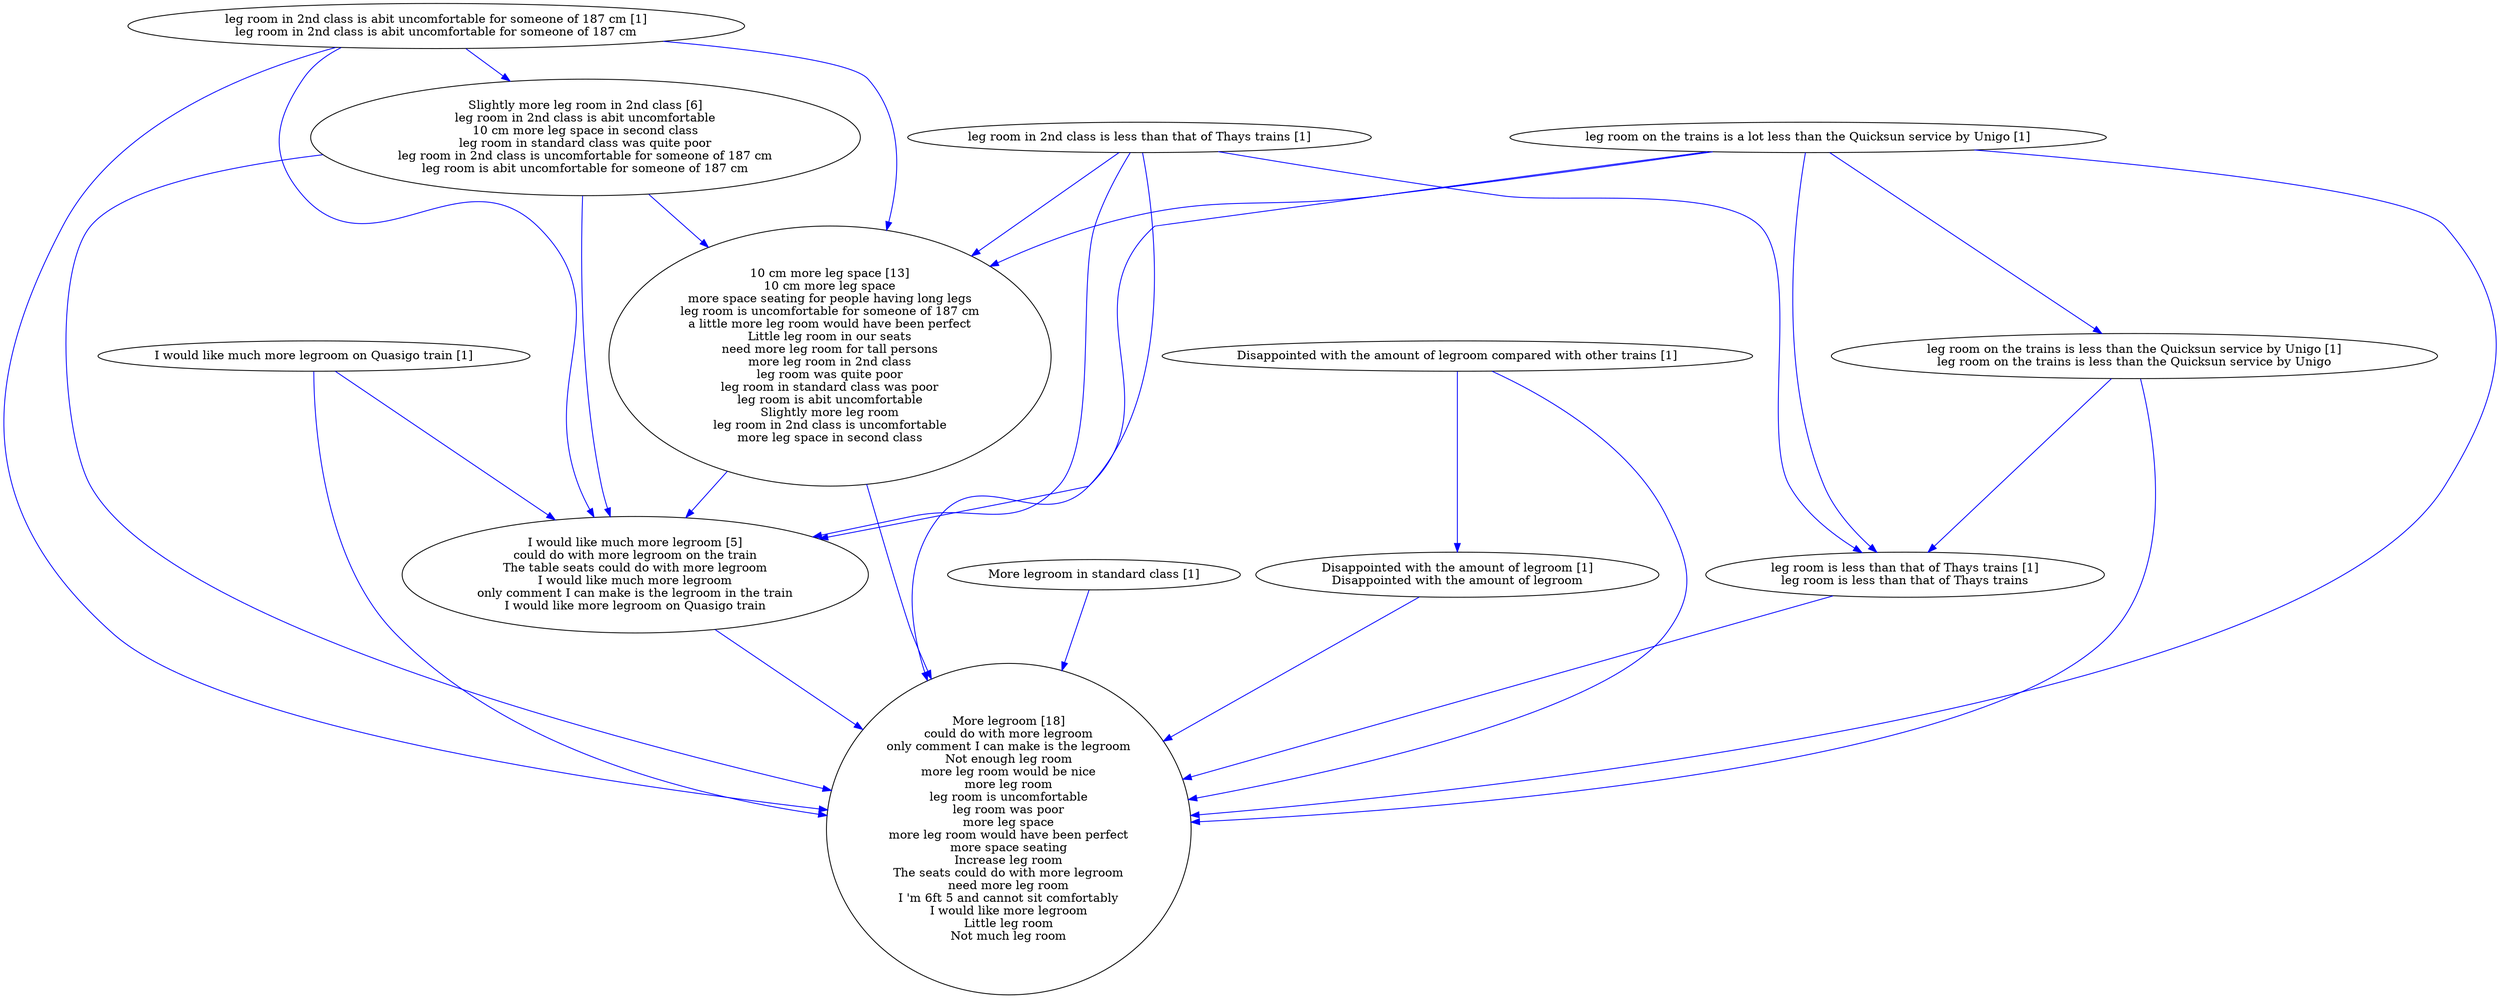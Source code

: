 digraph collapsedGraph {
"10 cm more leg space [13]\n10 cm more leg space\nmore space seating for people having long legs\nleg room is uncomfortable for someone of 187 cm\na little more leg room would have been perfect\nLittle leg room in our seats\nneed more leg room for tall persons\nmore leg room in 2nd class\nleg room was quite poor\nleg room in standard class was poor\nleg room is abit uncomfortable\nSlightly more leg room\nleg room in 2nd class is uncomfortable\nmore leg space in second class""I would like much more legroom [5]\ncould do with more legroom on the train\nThe table seats could do with more legroom\nI would like much more legroom\nonly comment I can make is the legroom in the train\nI would like more legroom on Quasigo train""Slightly more leg room in 2nd class [6]\nleg room in 2nd class is abit uncomfortable\n10 cm more leg space in second class\nleg room in standard class was quite poor\nleg room in 2nd class is uncomfortable for someone of 187 cm\nleg room is abit uncomfortable for someone of 187 cm""More legroom [18]\ncould do with more legroom\nonly comment I can make is the legroom\nNot enough leg room\nmore leg room would be nice\nmore leg room\nleg room is uncomfortable\nleg room was poor\nmore leg space\nmore leg room would have been perfect\nmore space seating\nIncrease leg room\nThe seats could do with more legroom\nneed more leg room\nI 'm 6ft 5 and cannot sit comfortably\nI would like more legroom\nLittle leg room\nNot much leg room""Disappointed with the amount of legroom compared with other trains [1]""Disappointed with the amount of legroom [1]\nDisappointed with the amount of legroom""I would like much more legroom on Quasigo train [1]""More legroom in standard class [1]""leg room in 2nd class is abit uncomfortable for someone of 187 cm [1]\nleg room in 2nd class is abit uncomfortable for someone of 187 cm""leg room in 2nd class is less than that of Thays trains [1]""leg room is less than that of Thays trains [1]\nleg room is less than that of Thays trains""leg room on the trains is a lot less than the Quicksun service by Unigo [1]""leg room on the trains is less than the Quicksun service by Unigo [1]\nleg room on the trains is less than the Quicksun service by Unigo""Disappointed with the amount of legroom compared with other trains [1]" -> "Disappointed with the amount of legroom [1]\nDisappointed with the amount of legroom" [color=blue]
"I would like much more legroom on Quasigo train [1]" -> "I would like much more legroom [5]\ncould do with more legroom on the train\nThe table seats could do with more legroom\nI would like much more legroom\nonly comment I can make is the legroom in the train\nI would like more legroom on Quasigo train" [color=blue]
"Slightly more leg room in 2nd class [6]\nleg room in 2nd class is abit uncomfortable\n10 cm more leg space in second class\nleg room in standard class was quite poor\nleg room in 2nd class is uncomfortable for someone of 187 cm\nleg room is abit uncomfortable for someone of 187 cm" -> "10 cm more leg space [13]\n10 cm more leg space\nmore space seating for people having long legs\nleg room is uncomfortable for someone of 187 cm\na little more leg room would have been perfect\nLittle leg room in our seats\nneed more leg room for tall persons\nmore leg room in 2nd class\nleg room was quite poor\nleg room in standard class was poor\nleg room is abit uncomfortable\nSlightly more leg room\nleg room in 2nd class is uncomfortable\nmore leg space in second class" [color=blue]
"leg room in 2nd class is less than that of Thays trains [1]" -> "leg room is less than that of Thays trains [1]\nleg room is less than that of Thays trains" [color=blue]
"leg room in 2nd class is abit uncomfortable for someone of 187 cm [1]\nleg room in 2nd class is abit uncomfortable for someone of 187 cm" -> "10 cm more leg space [13]\n10 cm more leg space\nmore space seating for people having long legs\nleg room is uncomfortable for someone of 187 cm\na little more leg room would have been perfect\nLittle leg room in our seats\nneed more leg room for tall persons\nmore leg room in 2nd class\nleg room was quite poor\nleg room in standard class was poor\nleg room is abit uncomfortable\nSlightly more leg room\nleg room in 2nd class is uncomfortable\nmore leg space in second class" [color=blue]
"leg room in 2nd class is abit uncomfortable for someone of 187 cm [1]\nleg room in 2nd class is abit uncomfortable for someone of 187 cm" -> "Slightly more leg room in 2nd class [6]\nleg room in 2nd class is abit uncomfortable\n10 cm more leg space in second class\nleg room in standard class was quite poor\nleg room in 2nd class is uncomfortable for someone of 187 cm\nleg room is abit uncomfortable for someone of 187 cm" [color=blue]
"leg room on the trains is a lot less than the Quicksun service by Unigo [1]" -> "leg room on the trains is less than the Quicksun service by Unigo [1]\nleg room on the trains is less than the Quicksun service by Unigo" [color=blue]
"leg room on the trains is less than the Quicksun service by Unigo [1]\nleg room on the trains is less than the Quicksun service by Unigo" -> "leg room is less than that of Thays trains [1]\nleg room is less than that of Thays trains" [color=blue]
"leg room on the trains is a lot less than the Quicksun service by Unigo [1]" -> "leg room is less than that of Thays trains [1]\nleg room is less than that of Thays trains" [color=blue]
"leg room on the trains is a lot less than the Quicksun service by Unigo [1]" -> "10 cm more leg space [13]\n10 cm more leg space\nmore space seating for people having long legs\nleg room is uncomfortable for someone of 187 cm\na little more leg room would have been perfect\nLittle leg room in our seats\nneed more leg room for tall persons\nmore leg room in 2nd class\nleg room was quite poor\nleg room in standard class was poor\nleg room is abit uncomfortable\nSlightly more leg room\nleg room in 2nd class is uncomfortable\nmore leg space in second class" [color=blue]
"leg room in 2nd class is less than that of Thays trains [1]" -> "10 cm more leg space [13]\n10 cm more leg space\nmore space seating for people having long legs\nleg room is uncomfortable for someone of 187 cm\na little more leg room would have been perfect\nLittle leg room in our seats\nneed more leg room for tall persons\nmore leg room in 2nd class\nleg room was quite poor\nleg room in standard class was poor\nleg room is abit uncomfortable\nSlightly more leg room\nleg room in 2nd class is uncomfortable\nmore leg space in second class" [color=blue]
"10 cm more leg space [13]\n10 cm more leg space\nmore space seating for people having long legs\nleg room is uncomfortable for someone of 187 cm\na little more leg room would have been perfect\nLittle leg room in our seats\nneed more leg room for tall persons\nmore leg room in 2nd class\nleg room was quite poor\nleg room in standard class was poor\nleg room is abit uncomfortable\nSlightly more leg room\nleg room in 2nd class is uncomfortable\nmore leg space in second class" -> "More legroom [18]\ncould do with more legroom\nonly comment I can make is the legroom\nNot enough leg room\nmore leg room would be nice\nmore leg room\nleg room is uncomfortable\nleg room was poor\nmore leg space\nmore leg room would have been perfect\nmore space seating\nIncrease leg room\nThe seats could do with more legroom\nneed more leg room\nI 'm 6ft 5 and cannot sit comfortably\nI would like more legroom\nLittle leg room\nNot much leg room" [color=blue]
"Disappointed with the amount of legroom compared with other trains [1]" -> "More legroom [18]\ncould do with more legroom\nonly comment I can make is the legroom\nNot enough leg room\nmore leg room would be nice\nmore leg room\nleg room is uncomfortable\nleg room was poor\nmore leg space\nmore leg room would have been perfect\nmore space seating\nIncrease leg room\nThe seats could do with more legroom\nneed more leg room\nI 'm 6ft 5 and cannot sit comfortably\nI would like more legroom\nLittle leg room\nNot much leg room" [color=blue]
"Disappointed with the amount of legroom [1]\nDisappointed with the amount of legroom" -> "More legroom [18]\ncould do with more legroom\nonly comment I can make is the legroom\nNot enough leg room\nmore leg room would be nice\nmore leg room\nleg room is uncomfortable\nleg room was poor\nmore leg space\nmore leg room would have been perfect\nmore space seating\nIncrease leg room\nThe seats could do with more legroom\nneed more leg room\nI 'm 6ft 5 and cannot sit comfortably\nI would like more legroom\nLittle leg room\nNot much leg room" [color=blue]
"I would like much more legroom on Quasigo train [1]" -> "More legroom [18]\ncould do with more legroom\nonly comment I can make is the legroom\nNot enough leg room\nmore leg room would be nice\nmore leg room\nleg room is uncomfortable\nleg room was poor\nmore leg space\nmore leg room would have been perfect\nmore space seating\nIncrease leg room\nThe seats could do with more legroom\nneed more leg room\nI 'm 6ft 5 and cannot sit comfortably\nI would like more legroom\nLittle leg room\nNot much leg room" [color=blue]
"I would like much more legroom [5]\ncould do with more legroom on the train\nThe table seats could do with more legroom\nI would like much more legroom\nonly comment I can make is the legroom in the train\nI would like more legroom on Quasigo train" -> "More legroom [18]\ncould do with more legroom\nonly comment I can make is the legroom\nNot enough leg room\nmore leg room would be nice\nmore leg room\nleg room is uncomfortable\nleg room was poor\nmore leg space\nmore leg room would have been perfect\nmore space seating\nIncrease leg room\nThe seats could do with more legroom\nneed more leg room\nI 'm 6ft 5 and cannot sit comfortably\nI would like more legroom\nLittle leg room\nNot much leg room" [color=blue]
"10 cm more leg space [13]\n10 cm more leg space\nmore space seating for people having long legs\nleg room is uncomfortable for someone of 187 cm\na little more leg room would have been perfect\nLittle leg room in our seats\nneed more leg room for tall persons\nmore leg room in 2nd class\nleg room was quite poor\nleg room in standard class was poor\nleg room is abit uncomfortable\nSlightly more leg room\nleg room in 2nd class is uncomfortable\nmore leg space in second class" -> "I would like much more legroom [5]\ncould do with more legroom on the train\nThe table seats could do with more legroom\nI would like much more legroom\nonly comment I can make is the legroom in the train\nI would like more legroom on Quasigo train" [color=blue]
"More legroom in standard class [1]" -> "More legroom [18]\ncould do with more legroom\nonly comment I can make is the legroom\nNot enough leg room\nmore leg room would be nice\nmore leg room\nleg room is uncomfortable\nleg room was poor\nmore leg space\nmore leg room would have been perfect\nmore space seating\nIncrease leg room\nThe seats could do with more legroom\nneed more leg room\nI 'm 6ft 5 and cannot sit comfortably\nI would like more legroom\nLittle leg room\nNot much leg room" [color=blue]
"Slightly more leg room in 2nd class [6]\nleg room in 2nd class is abit uncomfortable\n10 cm more leg space in second class\nleg room in standard class was quite poor\nleg room in 2nd class is uncomfortable for someone of 187 cm\nleg room is abit uncomfortable for someone of 187 cm" -> "More legroom [18]\ncould do with more legroom\nonly comment I can make is the legroom\nNot enough leg room\nmore leg room would be nice\nmore leg room\nleg room is uncomfortable\nleg room was poor\nmore leg space\nmore leg room would have been perfect\nmore space seating\nIncrease leg room\nThe seats could do with more legroom\nneed more leg room\nI 'm 6ft 5 and cannot sit comfortably\nI would like more legroom\nLittle leg room\nNot much leg room" [color=blue]
"Slightly more leg room in 2nd class [6]\nleg room in 2nd class is abit uncomfortable\n10 cm more leg space in second class\nleg room in standard class was quite poor\nleg room in 2nd class is uncomfortable for someone of 187 cm\nleg room is abit uncomfortable for someone of 187 cm" -> "I would like much more legroom [5]\ncould do with more legroom on the train\nThe table seats could do with more legroom\nI would like much more legroom\nonly comment I can make is the legroom in the train\nI would like more legroom on Quasigo train" [color=blue]
"leg room in 2nd class is abit uncomfortable for someone of 187 cm [1]\nleg room in 2nd class is abit uncomfortable for someone of 187 cm" -> "More legroom [18]\ncould do with more legroom\nonly comment I can make is the legroom\nNot enough leg room\nmore leg room would be nice\nmore leg room\nleg room is uncomfortable\nleg room was poor\nmore leg space\nmore leg room would have been perfect\nmore space seating\nIncrease leg room\nThe seats could do with more legroom\nneed more leg room\nI 'm 6ft 5 and cannot sit comfortably\nI would like more legroom\nLittle leg room\nNot much leg room" [color=blue]
"leg room in 2nd class is abit uncomfortable for someone of 187 cm [1]\nleg room in 2nd class is abit uncomfortable for someone of 187 cm" -> "I would like much more legroom [5]\ncould do with more legroom on the train\nThe table seats could do with more legroom\nI would like much more legroom\nonly comment I can make is the legroom in the train\nI would like more legroom on Quasigo train" [color=blue]
"leg room in 2nd class is less than that of Thays trains [1]" -> "More legroom [18]\ncould do with more legroom\nonly comment I can make is the legroom\nNot enough leg room\nmore leg room would be nice\nmore leg room\nleg room is uncomfortable\nleg room was poor\nmore leg space\nmore leg room would have been perfect\nmore space seating\nIncrease leg room\nThe seats could do with more legroom\nneed more leg room\nI 'm 6ft 5 and cannot sit comfortably\nI would like more legroom\nLittle leg room\nNot much leg room" [color=blue]
"leg room in 2nd class is less than that of Thays trains [1]" -> "I would like much more legroom [5]\ncould do with more legroom on the train\nThe table seats could do with more legroom\nI would like much more legroom\nonly comment I can make is the legroom in the train\nI would like more legroom on Quasigo train" [color=blue]
"leg room is less than that of Thays trains [1]\nleg room is less than that of Thays trains" -> "More legroom [18]\ncould do with more legroom\nonly comment I can make is the legroom\nNot enough leg room\nmore leg room would be nice\nmore leg room\nleg room is uncomfortable\nleg room was poor\nmore leg space\nmore leg room would have been perfect\nmore space seating\nIncrease leg room\nThe seats could do with more legroom\nneed more leg room\nI 'm 6ft 5 and cannot sit comfortably\nI would like more legroom\nLittle leg room\nNot much leg room" [color=blue]
"leg room on the trains is a lot less than the Quicksun service by Unigo [1]" -> "More legroom [18]\ncould do with more legroom\nonly comment I can make is the legroom\nNot enough leg room\nmore leg room would be nice\nmore leg room\nleg room is uncomfortable\nleg room was poor\nmore leg space\nmore leg room would have been perfect\nmore space seating\nIncrease leg room\nThe seats could do with more legroom\nneed more leg room\nI 'm 6ft 5 and cannot sit comfortably\nI would like more legroom\nLittle leg room\nNot much leg room" [color=blue]
"leg room on the trains is a lot less than the Quicksun service by Unigo [1]" -> "I would like much more legroom [5]\ncould do with more legroom on the train\nThe table seats could do with more legroom\nI would like much more legroom\nonly comment I can make is the legroom in the train\nI would like more legroom on Quasigo train" [color=blue]
"leg room on the trains is less than the Quicksun service by Unigo [1]\nleg room on the trains is less than the Quicksun service by Unigo" -> "More legroom [18]\ncould do with more legroom\nonly comment I can make is the legroom\nNot enough leg room\nmore leg room would be nice\nmore leg room\nleg room is uncomfortable\nleg room was poor\nmore leg space\nmore leg room would have been perfect\nmore space seating\nIncrease leg room\nThe seats could do with more legroom\nneed more leg room\nI 'm 6ft 5 and cannot sit comfortably\nI would like more legroom\nLittle leg room\nNot much leg room" [color=blue]
}